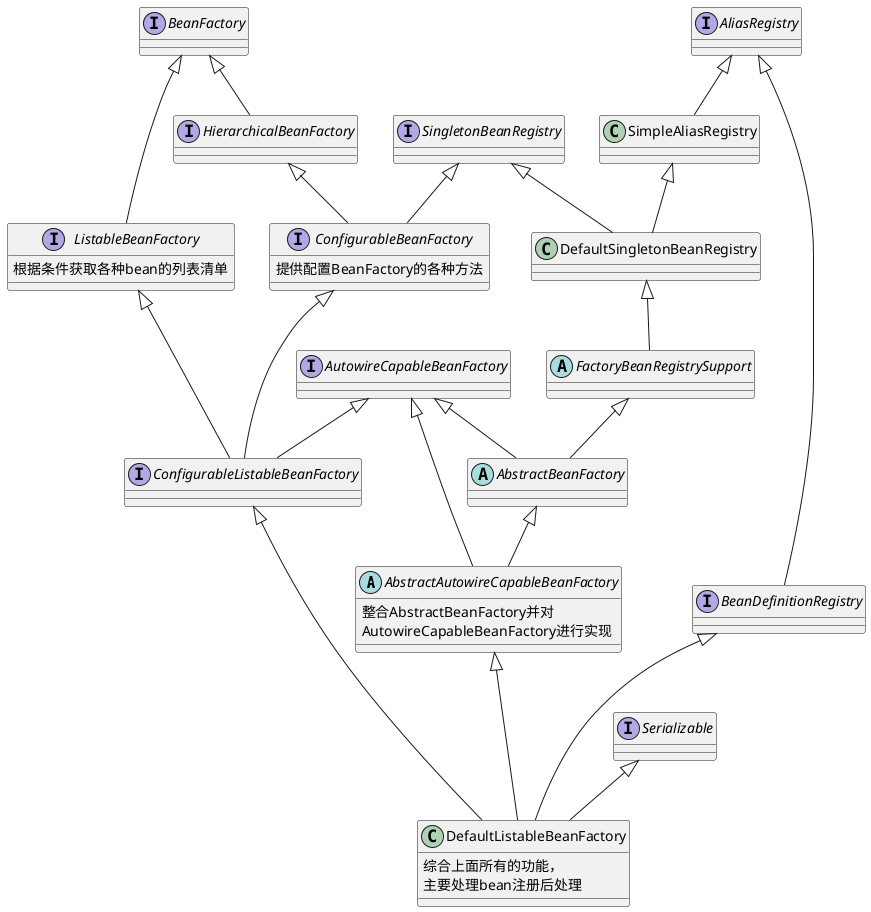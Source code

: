 @startuml

abstract class AbstractAutowireCapableBeanFactory{
整合AbstractBeanFactory并对
AutowireCapableBeanFactory进行实现
}
interface ConfigurableListableBeanFactory{

}
interface BeanDefinitionRegistry{
}
interface Serializable
class DefaultListableBeanFactory {
综合上面所有的功能，
主要处理bean注册后处理
}

Serializable <|-- DefaultListableBeanFactory
BeanDefinitionRegistry <|-- DefaultListableBeanFactory
ConfigurableListableBeanFactory <|-- DefaultListableBeanFactory
AbstractAutowireCapableBeanFactory <|--- DefaultListableBeanFactory

interface AliasRegistry
AliasRegistry <|-- BeanDefinitionRegistry

interface ListableBeanFactory{
根据条件获取各种bean的列表清单
}
interface AutowireCapableBeanFactory{

}
interface ConfigurableBeanFactory{
提供配置BeanFactory的各种方法
}
ListableBeanFactory <|-- ConfigurableListableBeanFactory
AutowireCapableBeanFactory <|-- ConfigurableListableBeanFactory
ConfigurableBeanFactory <|--- ConfigurableListableBeanFactory

interface BeanFactory{
}
BeanFactory <|-- ListableBeanFactory

interface HierarchicalBeanFactory{
}
interface SingletonBeanRegistry{
}
HierarchicalBeanFactory <|-- ConfigurableBeanFactory
SingletonBeanRegistry <|-- ConfigurableBeanFactory

BeanFactory <|-- HierarchicalBeanFactory

abstract class AbstractBeanFactory{
}
AbstractBeanFactory <|-- AbstractAutowireCapableBeanFactory
AutowireCapableBeanFactory <|-- AbstractAutowireCapableBeanFactory

abstract class FactoryBeanRegistrySupport{
}

FactoryBeanRegistrySupport <|-- AbstractBeanFactory
AutowireCapableBeanFactory <|-- AbstractBeanFactory

class DefaultSingletonBeanRegistry{

}
class SimpleAliasRegistry{

}
interface SingletonBeanRegistry{
}
DefaultSingletonBeanRegistry <|-- FactoryBeanRegistrySupport
SimpleAliasRegistry <|-- DefaultSingletonBeanRegistry
SingletonBeanRegistry <|-- DefaultSingletonBeanRegistry
AliasRegistry <|-- SimpleAliasRegistry


@enduml